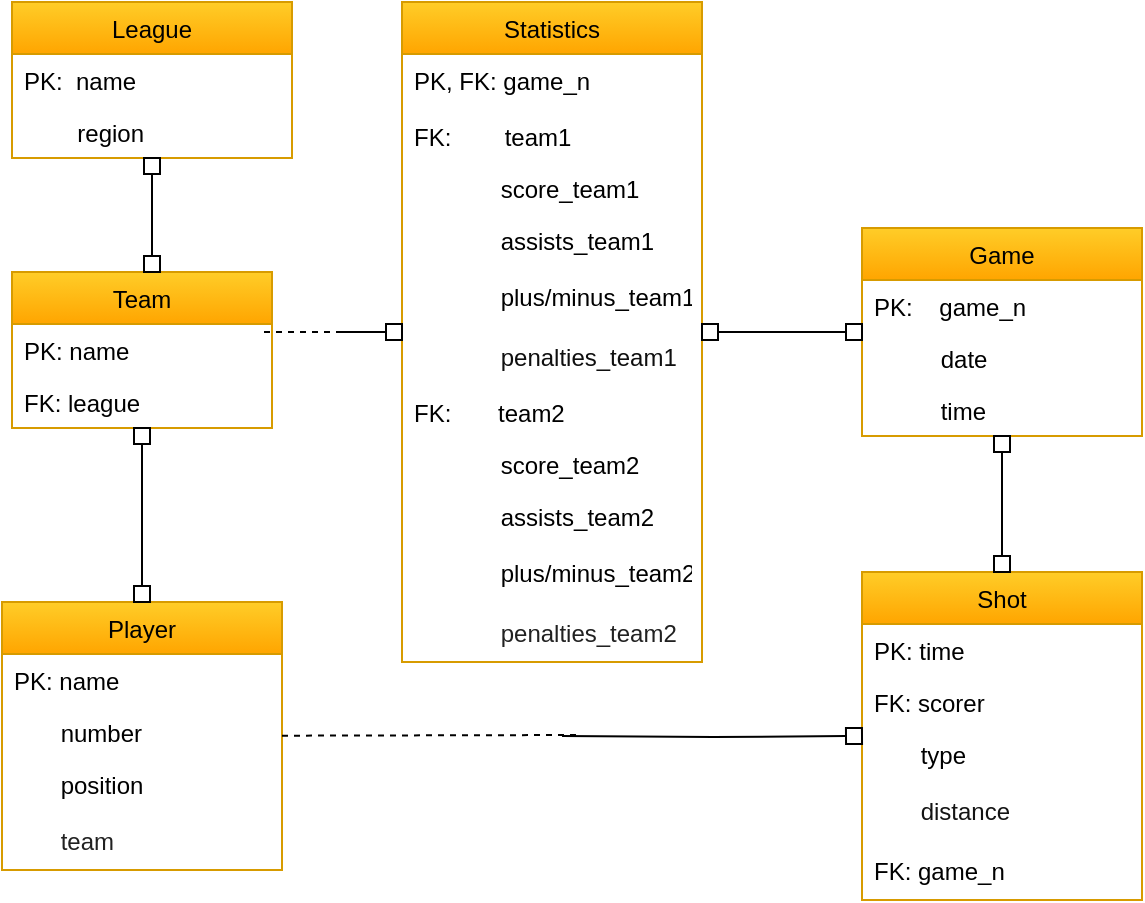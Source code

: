 <mxfile version="18.1.1" type="device"><diagram id="C5RBs43oDa-KdzZeNtuy" name="Page-1"><mxGraphModel dx="887" dy="459" grid="1" gridSize="10" guides="1" tooltips="1" connect="1" arrows="1" fold="1" page="1" pageScale="1" pageWidth="827" pageHeight="1169" math="0" shadow="0"><root><mxCell id="WIyWlLk6GJQsqaUBKTNV-0"/><mxCell id="WIyWlLk6GJQsqaUBKTNV-1" parent="WIyWlLk6GJQsqaUBKTNV-0"/><mxCell id="0EiJ33m3GXGwIefh5IuA-32" value="Shot" style="swimlane;fontStyle=0;childLayout=stackLayout;horizontal=1;startSize=26;horizontalStack=0;resizeParent=1;resizeParentMax=0;resizeLast=0;collapsible=1;marginBottom=0;fillColor=#ffcd28;gradientColor=#ffa500;strokeColor=#d79b00;" parent="WIyWlLk6GJQsqaUBKTNV-1" vertex="1"><mxGeometry x="600" y="360" width="140" height="164" as="geometry"/></mxCell><mxCell id="0EiJ33m3GXGwIefh5IuA-33" value="PK: time" style="text;strokeColor=none;fillColor=none;align=left;verticalAlign=top;spacingLeft=4;spacingRight=4;overflow=hidden;rotatable=0;points=[[0,0.5],[1,0.5]];portConstraint=eastwest;" parent="0EiJ33m3GXGwIefh5IuA-32" vertex="1"><mxGeometry y="26" width="140" height="26" as="geometry"/></mxCell><mxCell id="0EiJ33m3GXGwIefh5IuA-34" value="FK: scorer" style="text;strokeColor=none;fillColor=none;align=left;verticalAlign=top;spacingLeft=4;spacingRight=4;overflow=hidden;rotatable=0;points=[[0,0.5],[1,0.5]];portConstraint=eastwest;" parent="0EiJ33m3GXGwIefh5IuA-32" vertex="1"><mxGeometry y="52" width="140" height="26" as="geometry"/></mxCell><mxCell id="0EiJ33m3GXGwIefh5IuA-35" value="       type" style="text;strokeColor=none;fillColor=none;align=left;verticalAlign=top;spacingLeft=4;spacingRight=4;overflow=hidden;rotatable=0;points=[[0,0.5],[1,0.5]];portConstraint=eastwest;" parent="0EiJ33m3GXGwIefh5IuA-32" vertex="1"><mxGeometry y="78" width="140" height="26" as="geometry"/></mxCell><mxCell id="0EiJ33m3GXGwIefh5IuA-71" value="       distance" style="text;strokeColor=none;fillColor=none;align=left;verticalAlign=middle;spacingLeft=4;spacingRight=4;overflow=hidden;points=[[0,0.5],[1,0.5]];portConstraint=eastwest;rotatable=0;fontColor=#141414;" parent="0EiJ33m3GXGwIefh5IuA-32" vertex="1"><mxGeometry y="104" width="140" height="30" as="geometry"/></mxCell><mxCell id="0EiJ33m3GXGwIefh5IuA-72" value="FK: game_n" style="text;strokeColor=none;fillColor=none;align=left;verticalAlign=middle;spacingLeft=4;spacingRight=4;overflow=hidden;points=[[0,0.5],[1,0.5]];portConstraint=eastwest;rotatable=0;fontColor=#000000;" parent="0EiJ33m3GXGwIefh5IuA-32" vertex="1"><mxGeometry y="134" width="140" height="30" as="geometry"/></mxCell><mxCell id="0EiJ33m3GXGwIefh5IuA-36" value="League" style="swimlane;fontStyle=0;childLayout=stackLayout;horizontal=1;startSize=26;horizontalStack=0;resizeParent=1;resizeParentMax=0;resizeLast=0;collapsible=1;marginBottom=0;fillColor=#ffcd28;gradientColor=#ffa500;strokeColor=#d79b00;" parent="WIyWlLk6GJQsqaUBKTNV-1" vertex="1"><mxGeometry x="175" y="75" width="140" height="78" as="geometry"/></mxCell><mxCell id="0EiJ33m3GXGwIefh5IuA-37" value="PK:  name" style="text;strokeColor=none;fillColor=none;align=left;verticalAlign=top;spacingLeft=4;spacingRight=4;overflow=hidden;rotatable=0;points=[[0,0.5],[1,0.5]];portConstraint=eastwest;" parent="0EiJ33m3GXGwIefh5IuA-36" vertex="1"><mxGeometry y="26" width="140" height="26" as="geometry"/></mxCell><mxCell id="0EiJ33m3GXGwIefh5IuA-38" value="        region" style="text;strokeColor=none;fillColor=none;align=left;verticalAlign=top;spacingLeft=4;spacingRight=4;overflow=hidden;rotatable=0;points=[[0,0.5],[1,0.5]];portConstraint=eastwest;" parent="0EiJ33m3GXGwIefh5IuA-36" vertex="1"><mxGeometry y="52" width="140" height="26" as="geometry"/></mxCell><mxCell id="0EiJ33m3GXGwIefh5IuA-40" value="Player" style="swimlane;fontStyle=0;childLayout=stackLayout;horizontal=1;startSize=26;horizontalStack=0;resizeParent=1;resizeParentMax=0;resizeLast=0;collapsible=1;marginBottom=0;fillColor=#ffcd28;gradientColor=#ffa500;strokeColor=#d79b00;" parent="WIyWlLk6GJQsqaUBKTNV-1" vertex="1"><mxGeometry x="170" y="375" width="140" height="134" as="geometry"/></mxCell><mxCell id="0EiJ33m3GXGwIefh5IuA-41" value="PK: name" style="text;strokeColor=none;fillColor=none;align=left;verticalAlign=top;spacingLeft=4;spacingRight=4;overflow=hidden;rotatable=0;points=[[0,0.5],[1,0.5]];portConstraint=eastwest;" parent="0EiJ33m3GXGwIefh5IuA-40" vertex="1"><mxGeometry y="26" width="140" height="26" as="geometry"/></mxCell><mxCell id="0EiJ33m3GXGwIefh5IuA-42" value="       number" style="text;strokeColor=none;fillColor=none;align=left;verticalAlign=top;spacingLeft=4;spacingRight=4;overflow=hidden;rotatable=0;points=[[0,0.5],[1,0.5]];portConstraint=eastwest;" parent="0EiJ33m3GXGwIefh5IuA-40" vertex="1"><mxGeometry y="52" width="140" height="26" as="geometry"/></mxCell><mxCell id="0EiJ33m3GXGwIefh5IuA-43" value="       position" style="text;strokeColor=none;fillColor=none;align=left;verticalAlign=top;spacingLeft=4;spacingRight=4;overflow=hidden;rotatable=0;points=[[0,0.5],[1,0.5]];portConstraint=eastwest;" parent="0EiJ33m3GXGwIefh5IuA-40" vertex="1"><mxGeometry y="78" width="140" height="26" as="geometry"/></mxCell><mxCell id="0EiJ33m3GXGwIefh5IuA-73" value="       team" style="text;strokeColor=none;fillColor=none;align=left;verticalAlign=middle;spacingLeft=4;spacingRight=4;overflow=hidden;points=[[0,0.5],[1,0.5]];portConstraint=eastwest;rotatable=0;fontColor=#212121;" parent="0EiJ33m3GXGwIefh5IuA-40" vertex="1"><mxGeometry y="104" width="140" height="30" as="geometry"/></mxCell><mxCell id="0EiJ33m3GXGwIefh5IuA-46" value="Team" style="swimlane;fontStyle=0;childLayout=stackLayout;horizontal=1;startSize=26;horizontalStack=0;resizeParent=1;resizeParentMax=0;resizeLast=0;collapsible=1;marginBottom=0;fillColor=#ffcd28;gradientColor=#ffa500;strokeColor=#d79b00;" parent="WIyWlLk6GJQsqaUBKTNV-1" vertex="1"><mxGeometry x="175" y="210" width="130" height="78" as="geometry"/></mxCell><mxCell id="0EiJ33m3GXGwIefh5IuA-47" value="PK: name" style="text;strokeColor=none;fillColor=none;align=left;verticalAlign=top;spacingLeft=4;spacingRight=4;overflow=hidden;rotatable=0;points=[[0,0.5],[1,0.5]];portConstraint=eastwest;" parent="0EiJ33m3GXGwIefh5IuA-46" vertex="1"><mxGeometry y="26" width="130" height="26" as="geometry"/></mxCell><mxCell id="0EiJ33m3GXGwIefh5IuA-48" value="FK: league" style="text;strokeColor=none;fillColor=none;align=left;verticalAlign=top;spacingLeft=4;spacingRight=4;overflow=hidden;rotatable=0;points=[[0,0.5],[1,0.5]];portConstraint=eastwest;" parent="0EiJ33m3GXGwIefh5IuA-46" vertex="1"><mxGeometry y="52" width="130" height="26" as="geometry"/></mxCell><mxCell id="0EiJ33m3GXGwIefh5IuA-49" value="Game" style="swimlane;fontStyle=0;childLayout=stackLayout;horizontal=1;startSize=26;horizontalStack=0;resizeParent=1;resizeParentMax=0;resizeLast=0;collapsible=1;marginBottom=0;fillColor=#ffcd28;gradientColor=#ffa500;strokeColor=#d79b00;" parent="WIyWlLk6GJQsqaUBKTNV-1" vertex="1"><mxGeometry x="600" y="188" width="140" height="104" as="geometry"/></mxCell><mxCell id="0EiJ33m3GXGwIefh5IuA-50" value="PK:    game_n" style="text;strokeColor=none;fillColor=none;align=left;verticalAlign=top;spacingLeft=4;spacingRight=4;overflow=hidden;rotatable=0;points=[[0,0.5],[1,0.5]];portConstraint=eastwest;" parent="0EiJ33m3GXGwIefh5IuA-49" vertex="1"><mxGeometry y="26" width="140" height="26" as="geometry"/></mxCell><mxCell id="0EiJ33m3GXGwIefh5IuA-51" value="          date" style="text;strokeColor=none;fillColor=none;align=left;verticalAlign=top;spacingLeft=4;spacingRight=4;overflow=hidden;rotatable=0;points=[[0,0.5],[1,0.5]];portConstraint=eastwest;" parent="0EiJ33m3GXGwIefh5IuA-49" vertex="1"><mxGeometry y="52" width="140" height="26" as="geometry"/></mxCell><mxCell id="0EiJ33m3GXGwIefh5IuA-52" value="          time" style="text;strokeColor=none;fillColor=none;align=left;verticalAlign=top;spacingLeft=4;spacingRight=4;overflow=hidden;rotatable=0;points=[[0,0.5],[1,0.5]];portConstraint=eastwest;" parent="0EiJ33m3GXGwIefh5IuA-49" vertex="1"><mxGeometry y="78" width="140" height="26" as="geometry"/></mxCell><mxCell id="0EiJ33m3GXGwIefh5IuA-53" value="Statistics" style="swimlane;fontStyle=0;childLayout=stackLayout;horizontal=1;startSize=26;horizontalStack=0;resizeParent=1;resizeParentMax=0;resizeLast=0;collapsible=1;marginBottom=0;fillColor=#ffcd28;gradientColor=#ffa500;strokeColor=#d79b00;" parent="WIyWlLk6GJQsqaUBKTNV-1" vertex="1"><mxGeometry x="370" y="75" width="150" height="330" as="geometry"/></mxCell><mxCell id="0EiJ33m3GXGwIefh5IuA-54" value="PK, FK: game_n" style="text;strokeColor=none;fillColor=none;align=left;verticalAlign=top;spacingLeft=4;spacingRight=4;overflow=hidden;rotatable=0;points=[[0,0.5],[1,0.5]];portConstraint=eastwest;" parent="0EiJ33m3GXGwIefh5IuA-53" vertex="1"><mxGeometry y="26" width="150" height="28" as="geometry"/></mxCell><mxCell id="0EiJ33m3GXGwIefh5IuA-55" value="FK:        team1" style="text;strokeColor=none;fillColor=none;align=left;verticalAlign=top;spacingLeft=4;spacingRight=4;overflow=hidden;rotatable=0;points=[[0,0.5],[1,0.5]];portConstraint=eastwest;" parent="0EiJ33m3GXGwIefh5IuA-53" vertex="1"><mxGeometry y="54" width="150" height="26" as="geometry"/></mxCell><mxCell id="0EiJ33m3GXGwIefh5IuA-56" value="             score_team1" style="text;strokeColor=none;fillColor=none;align=left;verticalAlign=top;spacingLeft=4;spacingRight=4;overflow=hidden;rotatable=0;points=[[0,0.5],[1,0.5]];portConstraint=eastwest;" parent="0EiJ33m3GXGwIefh5IuA-53" vertex="1"><mxGeometry y="80" width="150" height="26" as="geometry"/></mxCell><mxCell id="0EiJ33m3GXGwIefh5IuA-57" value="             assists_team1" style="text;strokeColor=none;fillColor=none;align=left;verticalAlign=top;spacingLeft=4;spacingRight=4;overflow=hidden;rotatable=0;points=[[0,0.5],[1,0.5]];portConstraint=eastwest;" parent="0EiJ33m3GXGwIefh5IuA-53" vertex="1"><mxGeometry y="106" width="150" height="26" as="geometry"/></mxCell><mxCell id="0EiJ33m3GXGwIefh5IuA-63" value="             plus/minus_team1" style="text;strokeColor=none;fillColor=none;align=left;verticalAlign=middle;spacingLeft=4;spacingRight=4;overflow=hidden;points=[[0,0.5],[1,0.5]];portConstraint=eastwest;rotatable=0;fontColor=#000000;" parent="0EiJ33m3GXGwIefh5IuA-53" vertex="1"><mxGeometry y="132" width="150" height="30" as="geometry"/></mxCell><mxCell id="0EiJ33m3GXGwIefh5IuA-64" value="             penalties_team1 " style="text;strokeColor=none;fillColor=none;align=left;verticalAlign=middle;spacingLeft=4;spacingRight=4;overflow=hidden;points=[[0,0.5],[1,0.5]];portConstraint=eastwest;rotatable=0;fontColor=#0F0F0F;" parent="0EiJ33m3GXGwIefh5IuA-53" vertex="1"><mxGeometry y="162" width="150" height="30" as="geometry"/></mxCell><mxCell id="0EiJ33m3GXGwIefh5IuA-66" value="FK:       team2&#10;" style="text;strokeColor=none;fillColor=none;align=left;verticalAlign=top;spacingLeft=4;spacingRight=4;overflow=hidden;rotatable=0;points=[[0,0.5],[1,0.5]];portConstraint=eastwest;" parent="0EiJ33m3GXGwIefh5IuA-53" vertex="1"><mxGeometry y="192" width="150" height="26" as="geometry"/></mxCell><mxCell id="0EiJ33m3GXGwIefh5IuA-67" value="             score_team2" style="text;strokeColor=none;fillColor=none;align=left;verticalAlign=top;spacingLeft=4;spacingRight=4;overflow=hidden;rotatable=0;points=[[0,0.5],[1,0.5]];portConstraint=eastwest;" parent="0EiJ33m3GXGwIefh5IuA-53" vertex="1"><mxGeometry y="218" width="150" height="26" as="geometry"/></mxCell><mxCell id="0EiJ33m3GXGwIefh5IuA-68" value="             assists_team2" style="text;strokeColor=none;fillColor=none;align=left;verticalAlign=top;spacingLeft=4;spacingRight=4;overflow=hidden;rotatable=0;points=[[0,0.5],[1,0.5]];portConstraint=eastwest;" parent="0EiJ33m3GXGwIefh5IuA-53" vertex="1"><mxGeometry y="244" width="150" height="26" as="geometry"/></mxCell><mxCell id="0EiJ33m3GXGwIefh5IuA-69" value="             plus/minus_team2" style="text;strokeColor=none;fillColor=none;align=left;verticalAlign=middle;spacingLeft=4;spacingRight=4;overflow=hidden;points=[[0,0.5],[1,0.5]];portConstraint=eastwest;rotatable=0;fontColor=#000000;" parent="0EiJ33m3GXGwIefh5IuA-53" vertex="1"><mxGeometry y="270" width="150" height="30" as="geometry"/></mxCell><mxCell id="0EiJ33m3GXGwIefh5IuA-70" value="             penalties_team2 " style="text;strokeColor=none;fillColor=none;align=left;verticalAlign=middle;spacingLeft=4;spacingRight=4;overflow=hidden;points=[[0,0.5],[1,0.5]];portConstraint=eastwest;rotatable=0;fontColor=#212121;" parent="0EiJ33m3GXGwIefh5IuA-53" vertex="1"><mxGeometry y="300" width="150" height="30" as="geometry"/></mxCell><mxCell id="-ghpKDyBC5AsTbejZcme-7" style="edgeStyle=orthogonalEdgeStyle;rounded=0;orthogonalLoop=1;jettySize=auto;html=1;startArrow=box;startFill=0;endArrow=box;endFill=0;" edge="1" parent="WIyWlLk6GJQsqaUBKTNV-1" source="0EiJ33m3GXGwIefh5IuA-53" target="0EiJ33m3GXGwIefh5IuA-49"><mxGeometry relative="1" as="geometry"><mxPoint x="530" y="60" as="sourcePoint"/><mxPoint x="660" y="102" as="targetPoint"/></mxGeometry></mxCell><mxCell id="-ghpKDyBC5AsTbejZcme-8" style="edgeStyle=orthogonalEdgeStyle;rounded=0;orthogonalLoop=1;jettySize=auto;html=1;startArrow=box;startFill=0;endArrow=box;endFill=0;" edge="1" parent="WIyWlLk6GJQsqaUBKTNV-1" source="0EiJ33m3GXGwIefh5IuA-49" target="0EiJ33m3GXGwIefh5IuA-32"><mxGeometry relative="1" as="geometry"><mxPoint x="660" y="206" as="sourcePoint"/><mxPoint x="660" y="330" as="targetPoint"/></mxGeometry></mxCell><mxCell id="-ghpKDyBC5AsTbejZcme-9" style="edgeStyle=orthogonalEdgeStyle;rounded=0;orthogonalLoop=1;jettySize=auto;html=1;startArrow=none;startFill=0;endArrow=box;endFill=0;" edge="1" parent="WIyWlLk6GJQsqaUBKTNV-1" target="0EiJ33m3GXGwIefh5IuA-32"><mxGeometry relative="1" as="geometry"><mxPoint x="450" y="442" as="sourcePoint"/><mxPoint x="590" y="382" as="targetPoint"/></mxGeometry></mxCell><mxCell id="-ghpKDyBC5AsTbejZcme-10" value="" style="endArrow=none;dashed=1;html=1;rounded=0;" edge="1" parent="WIyWlLk6GJQsqaUBKTNV-1" source="0EiJ33m3GXGwIefh5IuA-40"><mxGeometry width="50" height="50" relative="1" as="geometry"><mxPoint x="290" y="441.5" as="sourcePoint"/><mxPoint x="460" y="441.5" as="targetPoint"/></mxGeometry></mxCell><mxCell id="-ghpKDyBC5AsTbejZcme-11" style="edgeStyle=orthogonalEdgeStyle;rounded=0;orthogonalLoop=1;jettySize=auto;html=1;startArrow=box;startFill=0;endArrow=box;endFill=0;" edge="1" parent="WIyWlLk6GJQsqaUBKTNV-1" source="0EiJ33m3GXGwIefh5IuA-40" target="0EiJ33m3GXGwIefh5IuA-46"><mxGeometry relative="1" as="geometry"><mxPoint x="210" y="121.5" as="targetPoint"/><mxPoint x="170" y="330" as="sourcePoint"/></mxGeometry></mxCell><mxCell id="-ghpKDyBC5AsTbejZcme-13" style="edgeStyle=orthogonalEdgeStyle;rounded=0;orthogonalLoop=1;jettySize=auto;html=1;endArrow=box;endFill=0;startArrow=box;startFill=0;" edge="1" parent="WIyWlLk6GJQsqaUBKTNV-1" source="0EiJ33m3GXGwIefh5IuA-36" target="0EiJ33m3GXGwIefh5IuA-46"><mxGeometry relative="1" as="geometry"><Array as="points"><mxPoint x="265" y="210"/><mxPoint x="265" y="210"/></Array><mxPoint x="265" y="190" as="sourcePoint"/><mxPoint x="380" y="310" as="targetPoint"/></mxGeometry></mxCell><mxCell id="-ghpKDyBC5AsTbejZcme-14" style="edgeStyle=orthogonalEdgeStyle;rounded=0;orthogonalLoop=1;jettySize=auto;html=1;startArrow=box;startFill=0;endArrow=none;endFill=0;" edge="1" parent="WIyWlLk6GJQsqaUBKTNV-1" source="0EiJ33m3GXGwIefh5IuA-53"><mxGeometry relative="1" as="geometry"><mxPoint x="340" y="240" as="targetPoint"/><mxPoint x="380" y="86" as="sourcePoint"/></mxGeometry></mxCell><mxCell id="-ghpKDyBC5AsTbejZcme-16" value="" style="endArrow=none;dashed=1;html=1;rounded=0;" edge="1" parent="WIyWlLk6GJQsqaUBKTNV-1"><mxGeometry width="50" height="50" relative="1" as="geometry"><mxPoint x="340" y="240" as="sourcePoint"/><mxPoint x="300" y="240" as="targetPoint"/><Array as="points"><mxPoint x="340" y="240"/></Array></mxGeometry></mxCell></root></mxGraphModel></diagram></mxfile>